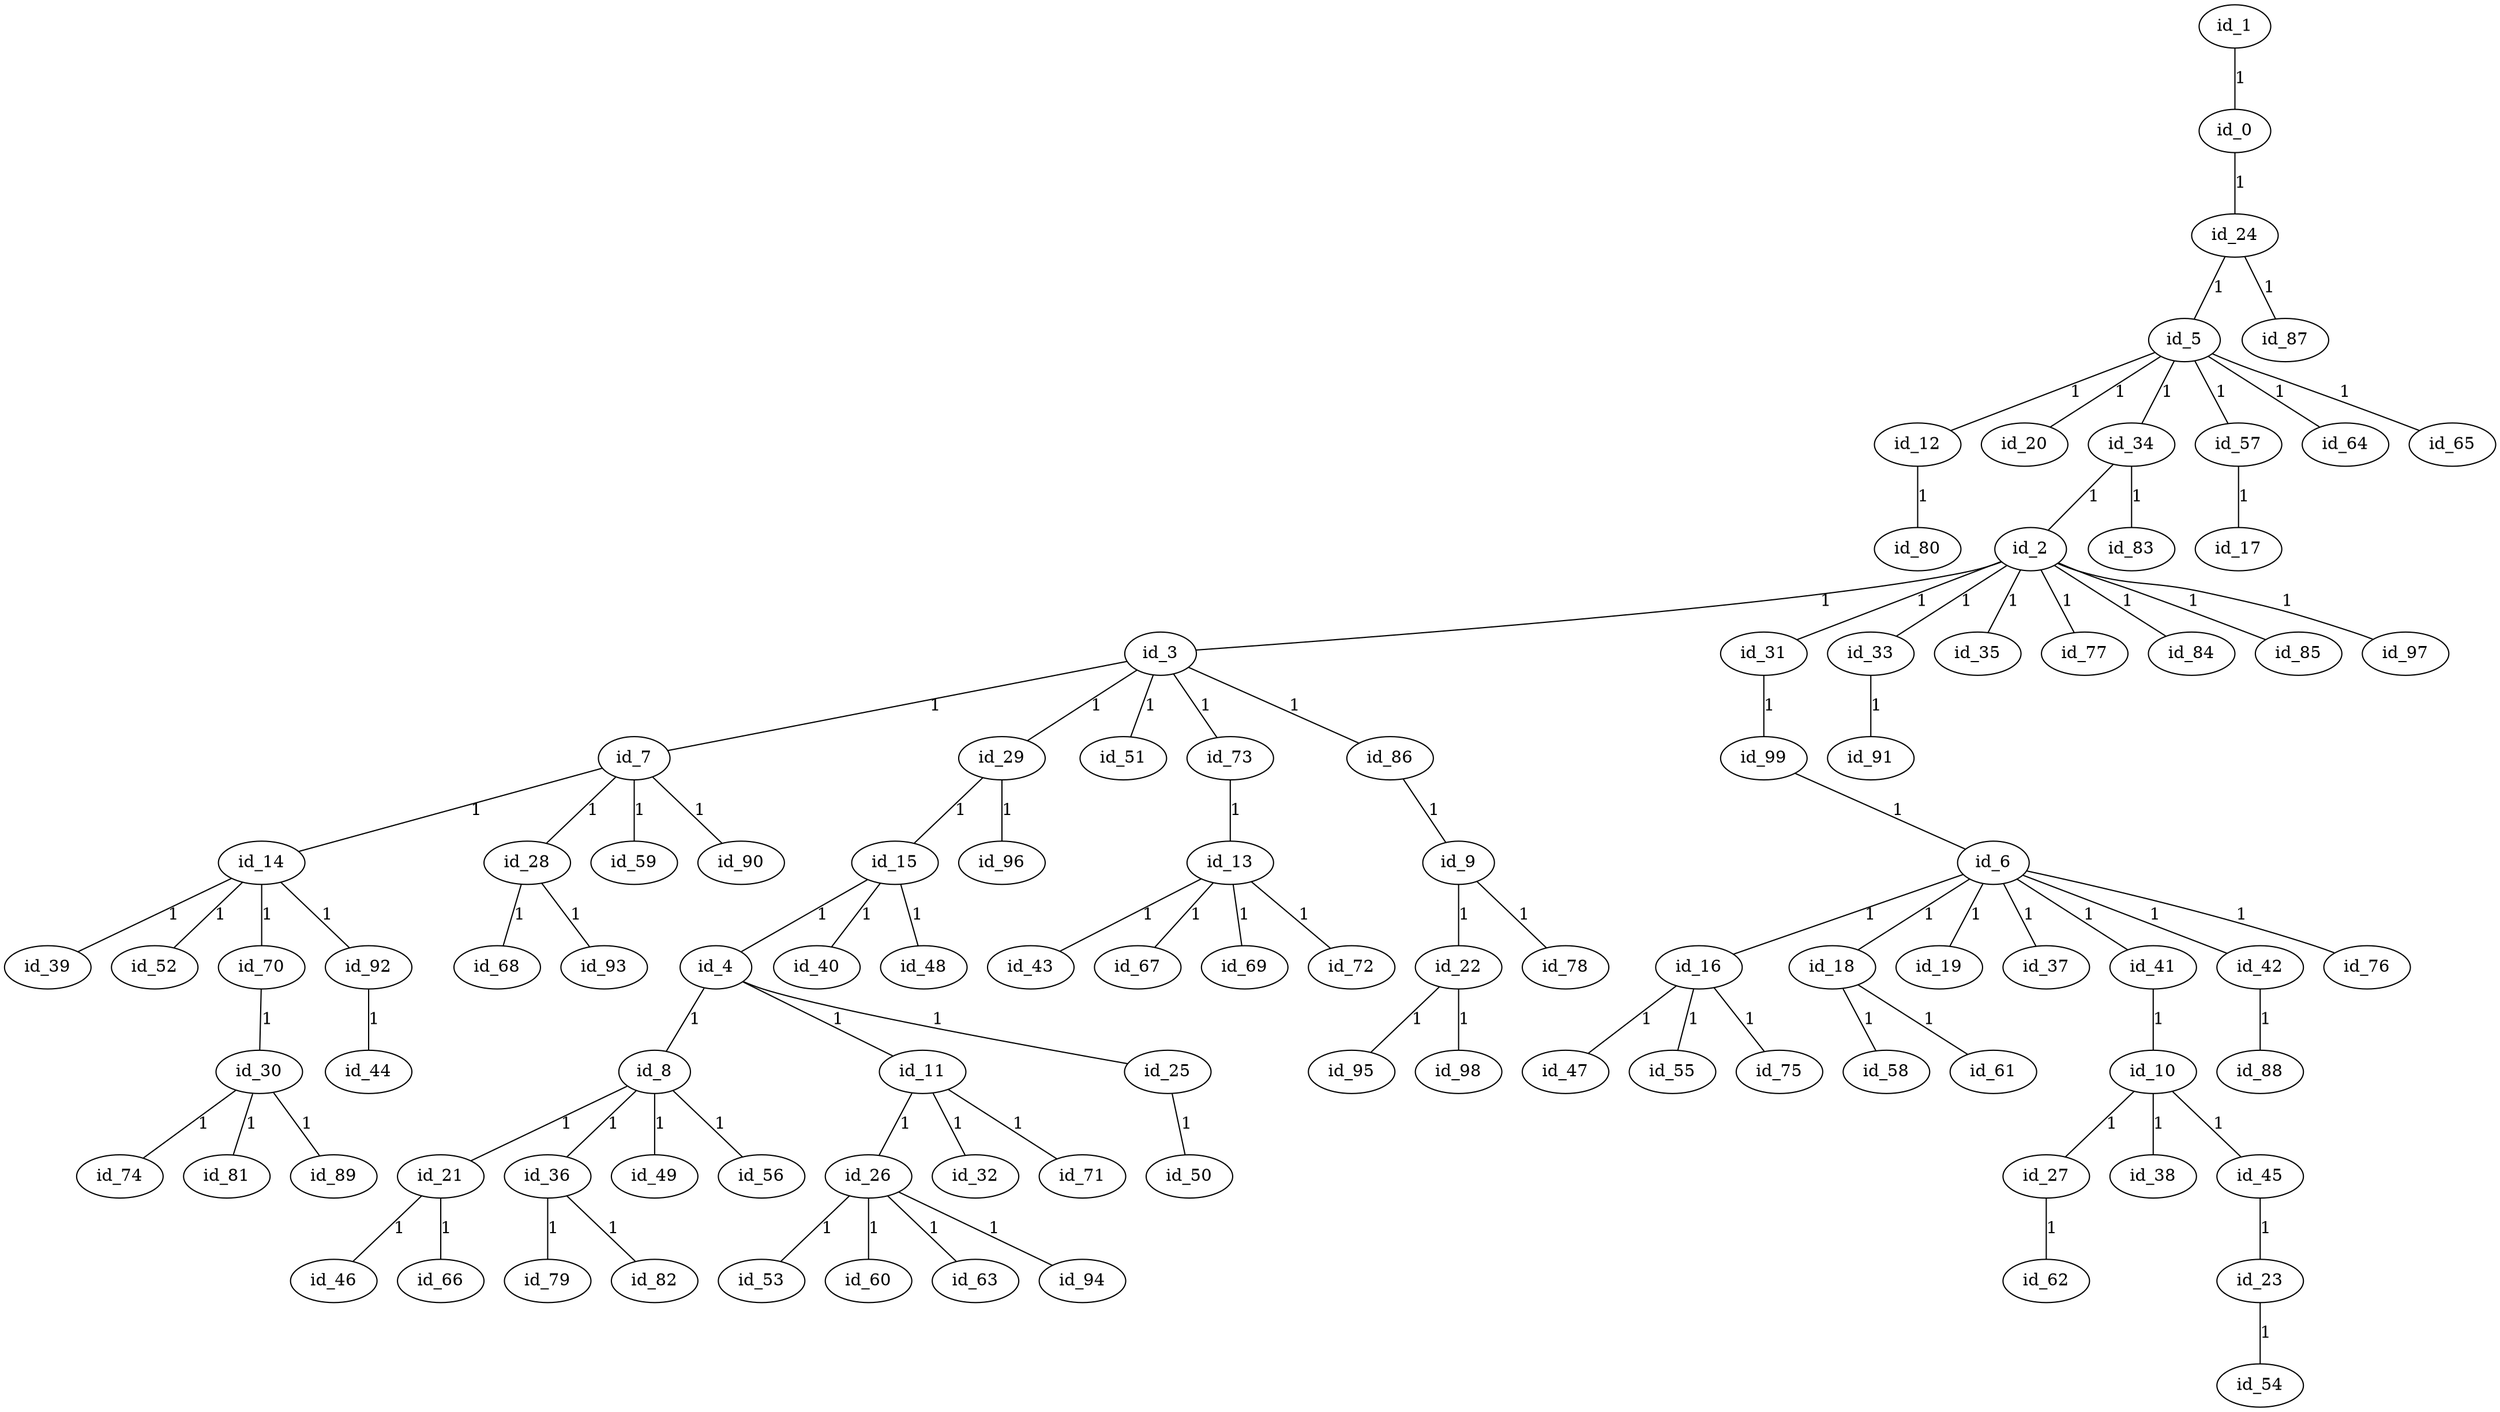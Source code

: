 graph GR{
id_0;
id_1;
id_2;
id_3;
id_4;
id_5;
id_6;
id_7;
id_8;
id_9;
id_10;
id_11;
id_12;
id_13;
id_14;
id_15;
id_16;
id_17;
id_18;
id_19;
id_20;
id_21;
id_22;
id_23;
id_24;
id_25;
id_26;
id_27;
id_28;
id_29;
id_30;
id_31;
id_32;
id_33;
id_34;
id_35;
id_36;
id_37;
id_38;
id_39;
id_40;
id_41;
id_42;
id_43;
id_44;
id_45;
id_46;
id_47;
id_48;
id_49;
id_50;
id_51;
id_52;
id_53;
id_54;
id_55;
id_56;
id_57;
id_58;
id_59;
id_60;
id_61;
id_62;
id_63;
id_64;
id_65;
id_66;
id_67;
id_68;
id_69;
id_70;
id_71;
id_72;
id_73;
id_74;
id_75;
id_76;
id_77;
id_78;
id_79;
id_80;
id_81;
id_82;
id_83;
id_84;
id_85;
id_86;
id_87;
id_88;
id_89;
id_90;
id_91;
id_92;
id_93;
id_94;
id_95;
id_96;
id_97;
id_98;
id_99;
id_1--id_0[label=1];
id_0--id_24[label=1];
id_24--id_87[label=1];
id_24--id_5[label=1];
id_5--id_34[label=1];
id_34--id_2[label=1];
id_2--id_31[label=1];
id_31--id_99[label=1];
id_99--id_6[label=1];
id_6--id_42[label=1];
id_42--id_88[label=1];
id_6--id_76[label=1];
id_6--id_41[label=1];
id_41--id_10[label=1];
id_10--id_38[label=1];
id_10--id_27[label=1];
id_27--id_62[label=1];
id_10--id_45[label=1];
id_45--id_23[label=1];
id_23--id_54[label=1];
id_6--id_18[label=1];
id_18--id_58[label=1];
id_18--id_61[label=1];
id_6--id_16[label=1];
id_16--id_55[label=1];
id_16--id_47[label=1];
id_16--id_75[label=1];
id_6--id_19[label=1];
id_6--id_37[label=1];
id_2--id_77[label=1];
id_2--id_3[label=1];
id_3--id_7[label=1];
id_7--id_14[label=1];
id_14--id_52[label=1];
id_14--id_70[label=1];
id_70--id_30[label=1];
id_30--id_74[label=1];
id_30--id_81[label=1];
id_30--id_89[label=1];
id_14--id_92[label=1];
id_92--id_44[label=1];
id_14--id_39[label=1];
id_7--id_28[label=1];
id_28--id_93[label=1];
id_28--id_68[label=1];
id_7--id_59[label=1];
id_7--id_90[label=1];
id_3--id_86[label=1];
id_86--id_9[label=1];
id_9--id_78[label=1];
id_9--id_22[label=1];
id_22--id_95[label=1];
id_22--id_98[label=1];
id_3--id_29[label=1];
id_29--id_96[label=1];
id_29--id_15[label=1];
id_15--id_48[label=1];
id_15--id_40[label=1];
id_15--id_4[label=1];
id_4--id_11[label=1];
id_11--id_71[label=1];
id_11--id_26[label=1];
id_26--id_94[label=1];
id_26--id_63[label=1];
id_26--id_60[label=1];
id_26--id_53[label=1];
id_11--id_32[label=1];
id_4--id_8[label=1];
id_8--id_21[label=1];
id_21--id_46[label=1];
id_21--id_66[label=1];
id_8--id_36[label=1];
id_36--id_79[label=1];
id_36--id_82[label=1];
id_8--id_56[label=1];
id_8--id_49[label=1];
id_4--id_25[label=1];
id_25--id_50[label=1];
id_3--id_73[label=1];
id_73--id_13[label=1];
id_13--id_72[label=1];
id_13--id_43[label=1];
id_13--id_69[label=1];
id_13--id_67[label=1];
id_3--id_51[label=1];
id_2--id_33[label=1];
id_33--id_91[label=1];
id_2--id_35[label=1];
id_2--id_97[label=1];
id_2--id_84[label=1];
id_2--id_85[label=1];
id_34--id_83[label=1];
id_5--id_20[label=1];
id_5--id_65[label=1];
id_5--id_12[label=1];
id_12--id_80[label=1];
id_5--id_64[label=1];
id_5--id_57[label=1];
id_57--id_17[label=1];
}